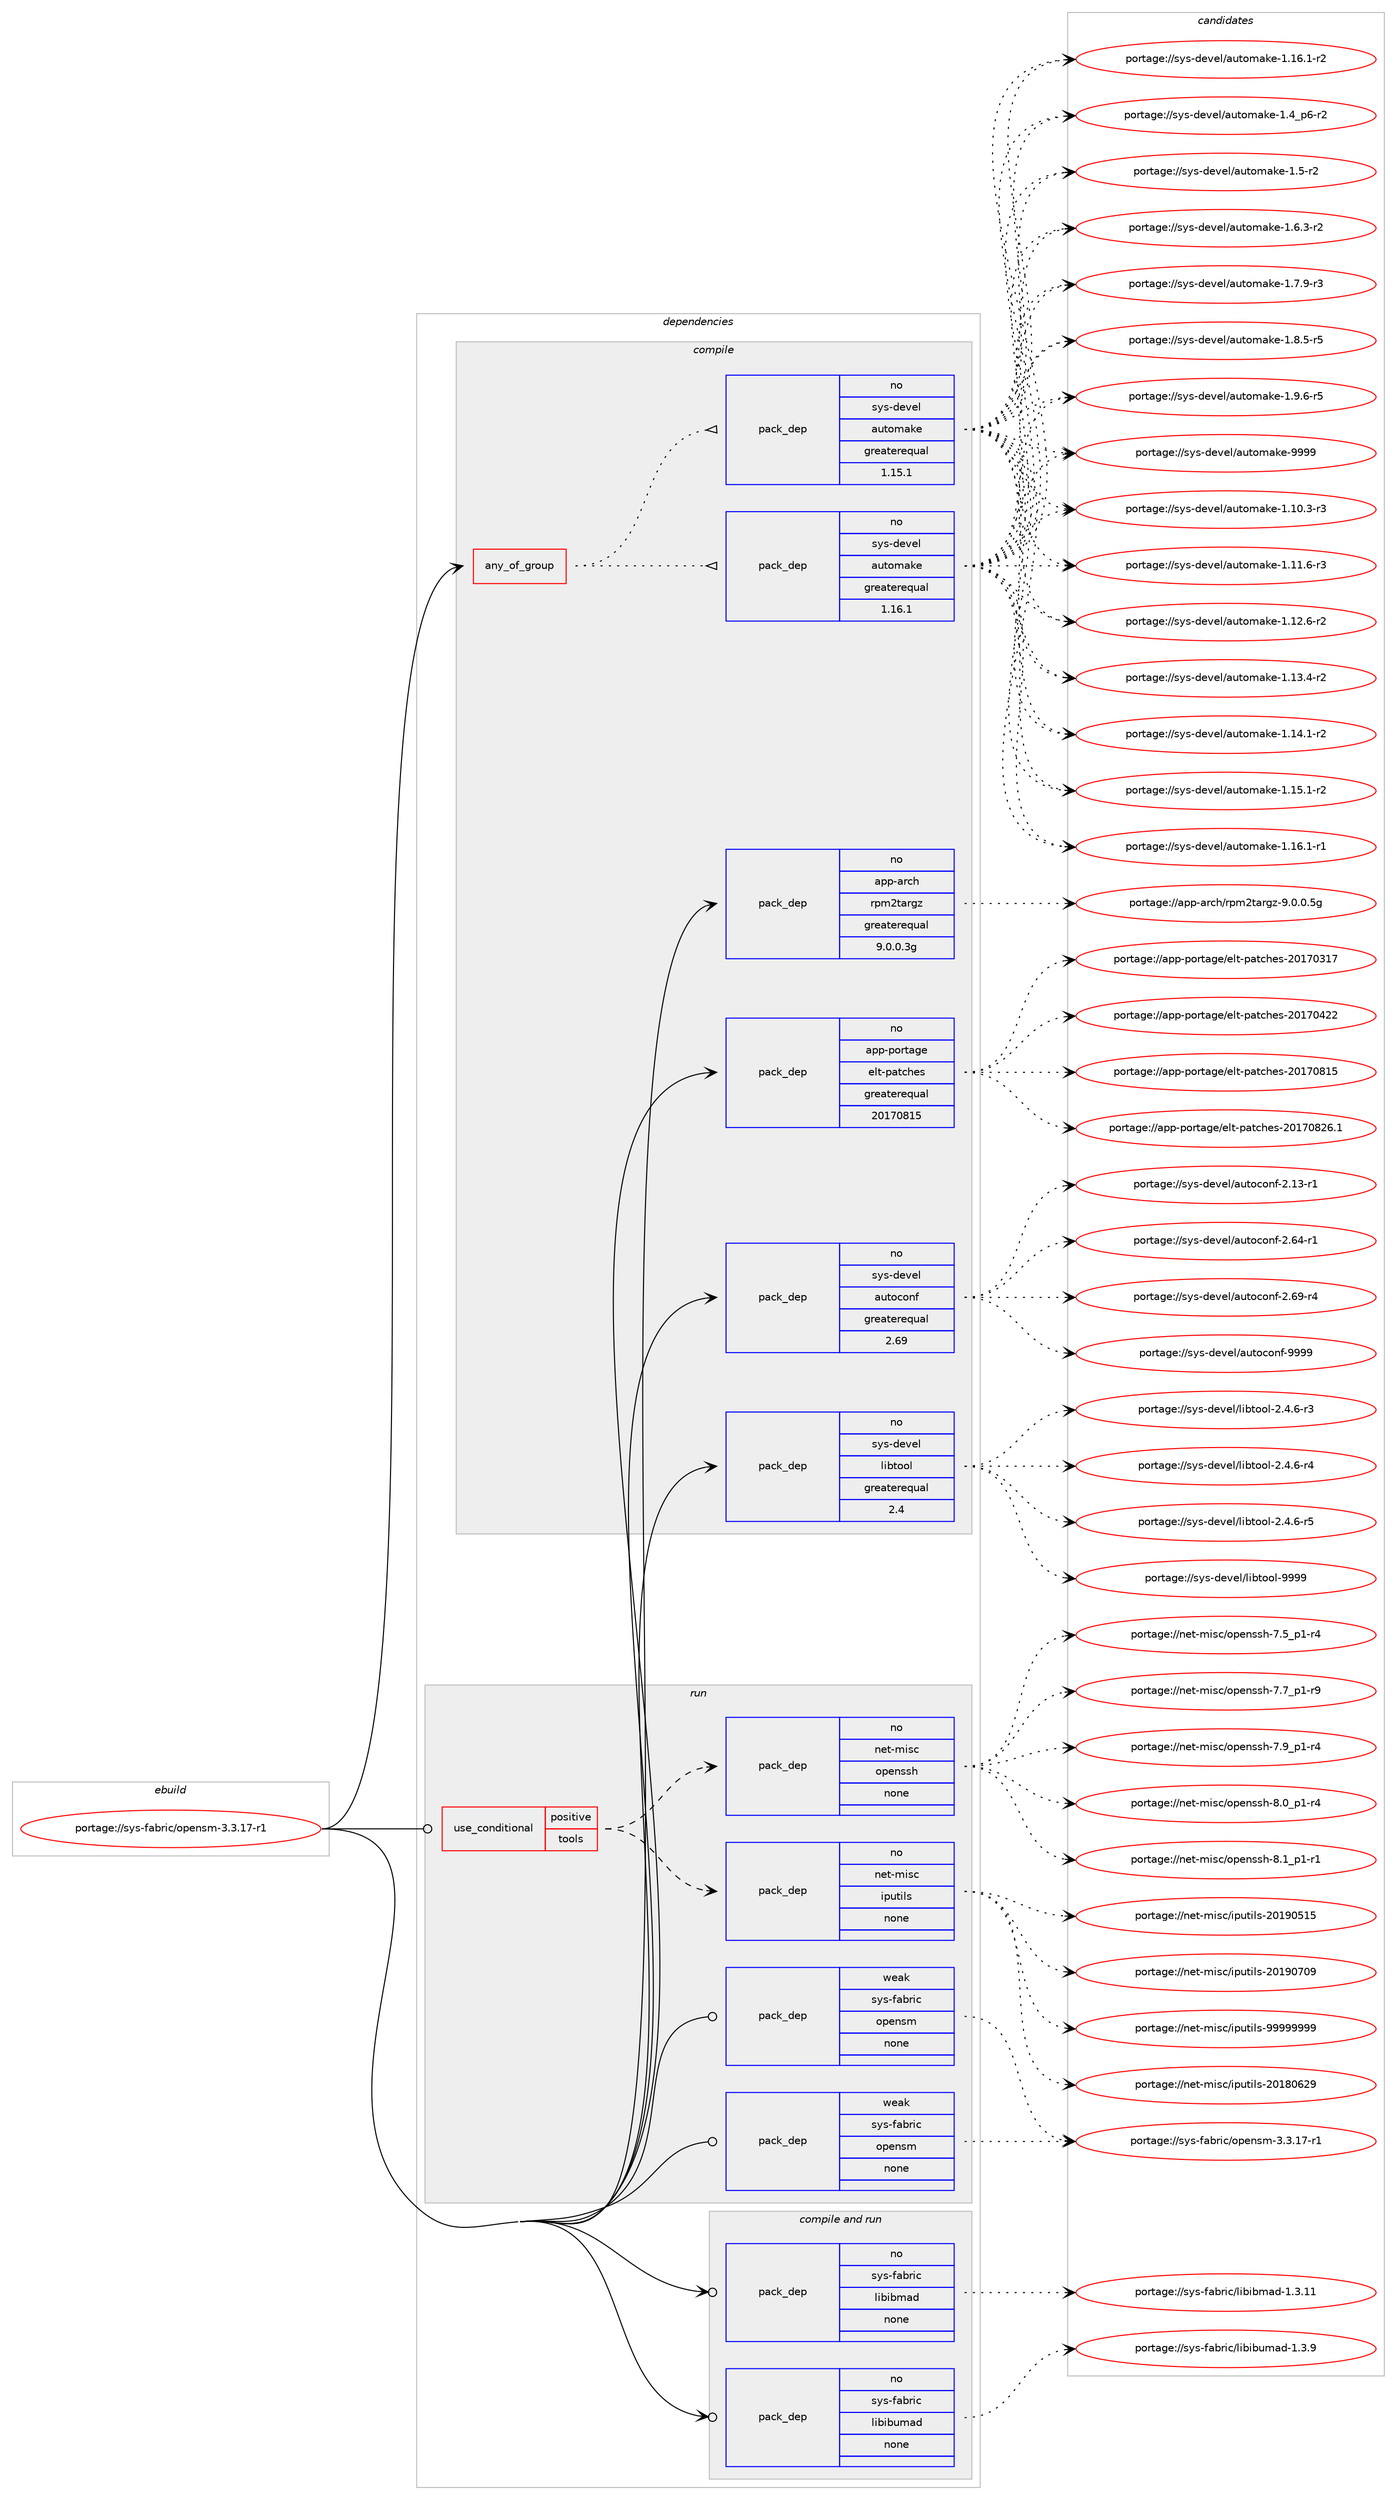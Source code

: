 digraph prolog {

# *************
# Graph options
# *************

newrank=true;
concentrate=true;
compound=true;
graph [rankdir=LR,fontname=Helvetica,fontsize=10,ranksep=1.5];#, ranksep=2.5, nodesep=0.2];
edge  [arrowhead=vee];
node  [fontname=Helvetica,fontsize=10];

# **********
# The ebuild
# **********

subgraph cluster_leftcol {
color=gray;
rank=same;
label=<<i>ebuild</i>>;
id [label="portage://sys-fabric/opensm-3.3.17-r1", color=red, width=4, href="../sys-fabric/opensm-3.3.17-r1.svg"];
}

# ****************
# The dependencies
# ****************

subgraph cluster_midcol {
color=gray;
label=<<i>dependencies</i>>;
subgraph cluster_compile {
fillcolor="#eeeeee";
style=filled;
label=<<i>compile</i>>;
subgraph any6857 {
dependency424380 [label=<<TABLE BORDER="0" CELLBORDER="1" CELLSPACING="0" CELLPADDING="4"><TR><TD CELLPADDING="10">any_of_group</TD></TR></TABLE>>, shape=none, color=red];subgraph pack314569 {
dependency424381 [label=<<TABLE BORDER="0" CELLBORDER="1" CELLSPACING="0" CELLPADDING="4" WIDTH="220"><TR><TD ROWSPAN="6" CELLPADDING="30">pack_dep</TD></TR><TR><TD WIDTH="110">no</TD></TR><TR><TD>sys-devel</TD></TR><TR><TD>automake</TD></TR><TR><TD>greaterequal</TD></TR><TR><TD>1.16.1</TD></TR></TABLE>>, shape=none, color=blue];
}
dependency424380:e -> dependency424381:w [weight=20,style="dotted",arrowhead="oinv"];
subgraph pack314570 {
dependency424382 [label=<<TABLE BORDER="0" CELLBORDER="1" CELLSPACING="0" CELLPADDING="4" WIDTH="220"><TR><TD ROWSPAN="6" CELLPADDING="30">pack_dep</TD></TR><TR><TD WIDTH="110">no</TD></TR><TR><TD>sys-devel</TD></TR><TR><TD>automake</TD></TR><TR><TD>greaterequal</TD></TR><TR><TD>1.15.1</TD></TR></TABLE>>, shape=none, color=blue];
}
dependency424380:e -> dependency424382:w [weight=20,style="dotted",arrowhead="oinv"];
}
id:e -> dependency424380:w [weight=20,style="solid",arrowhead="vee"];
subgraph pack314571 {
dependency424383 [label=<<TABLE BORDER="0" CELLBORDER="1" CELLSPACING="0" CELLPADDING="4" WIDTH="220"><TR><TD ROWSPAN="6" CELLPADDING="30">pack_dep</TD></TR><TR><TD WIDTH="110">no</TD></TR><TR><TD>app-arch</TD></TR><TR><TD>rpm2targz</TD></TR><TR><TD>greaterequal</TD></TR><TR><TD>9.0.0.3g</TD></TR></TABLE>>, shape=none, color=blue];
}
id:e -> dependency424383:w [weight=20,style="solid",arrowhead="vee"];
subgraph pack314572 {
dependency424384 [label=<<TABLE BORDER="0" CELLBORDER="1" CELLSPACING="0" CELLPADDING="4" WIDTH="220"><TR><TD ROWSPAN="6" CELLPADDING="30">pack_dep</TD></TR><TR><TD WIDTH="110">no</TD></TR><TR><TD>app-portage</TD></TR><TR><TD>elt-patches</TD></TR><TR><TD>greaterequal</TD></TR><TR><TD>20170815</TD></TR></TABLE>>, shape=none, color=blue];
}
id:e -> dependency424384:w [weight=20,style="solid",arrowhead="vee"];
subgraph pack314573 {
dependency424385 [label=<<TABLE BORDER="0" CELLBORDER="1" CELLSPACING="0" CELLPADDING="4" WIDTH="220"><TR><TD ROWSPAN="6" CELLPADDING="30">pack_dep</TD></TR><TR><TD WIDTH="110">no</TD></TR><TR><TD>sys-devel</TD></TR><TR><TD>autoconf</TD></TR><TR><TD>greaterequal</TD></TR><TR><TD>2.69</TD></TR></TABLE>>, shape=none, color=blue];
}
id:e -> dependency424385:w [weight=20,style="solid",arrowhead="vee"];
subgraph pack314574 {
dependency424386 [label=<<TABLE BORDER="0" CELLBORDER="1" CELLSPACING="0" CELLPADDING="4" WIDTH="220"><TR><TD ROWSPAN="6" CELLPADDING="30">pack_dep</TD></TR><TR><TD WIDTH="110">no</TD></TR><TR><TD>sys-devel</TD></TR><TR><TD>libtool</TD></TR><TR><TD>greaterequal</TD></TR><TR><TD>2.4</TD></TR></TABLE>>, shape=none, color=blue];
}
id:e -> dependency424386:w [weight=20,style="solid",arrowhead="vee"];
}
subgraph cluster_compileandrun {
fillcolor="#eeeeee";
style=filled;
label=<<i>compile and run</i>>;
subgraph pack314575 {
dependency424387 [label=<<TABLE BORDER="0" CELLBORDER="1" CELLSPACING="0" CELLPADDING="4" WIDTH="220"><TR><TD ROWSPAN="6" CELLPADDING="30">pack_dep</TD></TR><TR><TD WIDTH="110">no</TD></TR><TR><TD>sys-fabric</TD></TR><TR><TD>libibmad</TD></TR><TR><TD>none</TD></TR><TR><TD></TD></TR></TABLE>>, shape=none, color=blue];
}
id:e -> dependency424387:w [weight=20,style="solid",arrowhead="odotvee"];
subgraph pack314576 {
dependency424388 [label=<<TABLE BORDER="0" CELLBORDER="1" CELLSPACING="0" CELLPADDING="4" WIDTH="220"><TR><TD ROWSPAN="6" CELLPADDING="30">pack_dep</TD></TR><TR><TD WIDTH="110">no</TD></TR><TR><TD>sys-fabric</TD></TR><TR><TD>libibumad</TD></TR><TR><TD>none</TD></TR><TR><TD></TD></TR></TABLE>>, shape=none, color=blue];
}
id:e -> dependency424388:w [weight=20,style="solid",arrowhead="odotvee"];
}
subgraph cluster_run {
fillcolor="#eeeeee";
style=filled;
label=<<i>run</i>>;
subgraph cond102719 {
dependency424389 [label=<<TABLE BORDER="0" CELLBORDER="1" CELLSPACING="0" CELLPADDING="4"><TR><TD ROWSPAN="3" CELLPADDING="10">use_conditional</TD></TR><TR><TD>positive</TD></TR><TR><TD>tools</TD></TR></TABLE>>, shape=none, color=red];
subgraph pack314577 {
dependency424390 [label=<<TABLE BORDER="0" CELLBORDER="1" CELLSPACING="0" CELLPADDING="4" WIDTH="220"><TR><TD ROWSPAN="6" CELLPADDING="30">pack_dep</TD></TR><TR><TD WIDTH="110">no</TD></TR><TR><TD>net-misc</TD></TR><TR><TD>iputils</TD></TR><TR><TD>none</TD></TR><TR><TD></TD></TR></TABLE>>, shape=none, color=blue];
}
dependency424389:e -> dependency424390:w [weight=20,style="dashed",arrowhead="vee"];
subgraph pack314578 {
dependency424391 [label=<<TABLE BORDER="0" CELLBORDER="1" CELLSPACING="0" CELLPADDING="4" WIDTH="220"><TR><TD ROWSPAN="6" CELLPADDING="30">pack_dep</TD></TR><TR><TD WIDTH="110">no</TD></TR><TR><TD>net-misc</TD></TR><TR><TD>openssh</TD></TR><TR><TD>none</TD></TR><TR><TD></TD></TR></TABLE>>, shape=none, color=blue];
}
dependency424389:e -> dependency424391:w [weight=20,style="dashed",arrowhead="vee"];
}
id:e -> dependency424389:w [weight=20,style="solid",arrowhead="odot"];
subgraph pack314579 {
dependency424392 [label=<<TABLE BORDER="0" CELLBORDER="1" CELLSPACING="0" CELLPADDING="4" WIDTH="220"><TR><TD ROWSPAN="6" CELLPADDING="30">pack_dep</TD></TR><TR><TD WIDTH="110">weak</TD></TR><TR><TD>sys-fabric</TD></TR><TR><TD>opensm</TD></TR><TR><TD>none</TD></TR><TR><TD></TD></TR></TABLE>>, shape=none, color=blue];
}
id:e -> dependency424392:w [weight=20,style="solid",arrowhead="odot"];
subgraph pack314580 {
dependency424393 [label=<<TABLE BORDER="0" CELLBORDER="1" CELLSPACING="0" CELLPADDING="4" WIDTH="220"><TR><TD ROWSPAN="6" CELLPADDING="30">pack_dep</TD></TR><TR><TD WIDTH="110">weak</TD></TR><TR><TD>sys-fabric</TD></TR><TR><TD>opensm</TD></TR><TR><TD>none</TD></TR><TR><TD></TD></TR></TABLE>>, shape=none, color=blue];
}
id:e -> dependency424393:w [weight=20,style="solid",arrowhead="odot"];
}
}

# **************
# The candidates
# **************

subgraph cluster_choices {
rank=same;
color=gray;
label=<<i>candidates</i>>;

subgraph choice314569 {
color=black;
nodesep=1;
choiceportage11512111545100101118101108479711711611110997107101454946494846514511451 [label="portage://sys-devel/automake-1.10.3-r3", color=red, width=4,href="../sys-devel/automake-1.10.3-r3.svg"];
choiceportage11512111545100101118101108479711711611110997107101454946494946544511451 [label="portage://sys-devel/automake-1.11.6-r3", color=red, width=4,href="../sys-devel/automake-1.11.6-r3.svg"];
choiceportage11512111545100101118101108479711711611110997107101454946495046544511450 [label="portage://sys-devel/automake-1.12.6-r2", color=red, width=4,href="../sys-devel/automake-1.12.6-r2.svg"];
choiceportage11512111545100101118101108479711711611110997107101454946495146524511450 [label="portage://sys-devel/automake-1.13.4-r2", color=red, width=4,href="../sys-devel/automake-1.13.4-r2.svg"];
choiceportage11512111545100101118101108479711711611110997107101454946495246494511450 [label="portage://sys-devel/automake-1.14.1-r2", color=red, width=4,href="../sys-devel/automake-1.14.1-r2.svg"];
choiceportage11512111545100101118101108479711711611110997107101454946495346494511450 [label="portage://sys-devel/automake-1.15.1-r2", color=red, width=4,href="../sys-devel/automake-1.15.1-r2.svg"];
choiceportage11512111545100101118101108479711711611110997107101454946495446494511449 [label="portage://sys-devel/automake-1.16.1-r1", color=red, width=4,href="../sys-devel/automake-1.16.1-r1.svg"];
choiceportage11512111545100101118101108479711711611110997107101454946495446494511450 [label="portage://sys-devel/automake-1.16.1-r2", color=red, width=4,href="../sys-devel/automake-1.16.1-r2.svg"];
choiceportage115121115451001011181011084797117116111109971071014549465295112544511450 [label="portage://sys-devel/automake-1.4_p6-r2", color=red, width=4,href="../sys-devel/automake-1.4_p6-r2.svg"];
choiceportage11512111545100101118101108479711711611110997107101454946534511450 [label="portage://sys-devel/automake-1.5-r2", color=red, width=4,href="../sys-devel/automake-1.5-r2.svg"];
choiceportage115121115451001011181011084797117116111109971071014549465446514511450 [label="portage://sys-devel/automake-1.6.3-r2", color=red, width=4,href="../sys-devel/automake-1.6.3-r2.svg"];
choiceportage115121115451001011181011084797117116111109971071014549465546574511451 [label="portage://sys-devel/automake-1.7.9-r3", color=red, width=4,href="../sys-devel/automake-1.7.9-r3.svg"];
choiceportage115121115451001011181011084797117116111109971071014549465646534511453 [label="portage://sys-devel/automake-1.8.5-r5", color=red, width=4,href="../sys-devel/automake-1.8.5-r5.svg"];
choiceportage115121115451001011181011084797117116111109971071014549465746544511453 [label="portage://sys-devel/automake-1.9.6-r5", color=red, width=4,href="../sys-devel/automake-1.9.6-r5.svg"];
choiceportage115121115451001011181011084797117116111109971071014557575757 [label="portage://sys-devel/automake-9999", color=red, width=4,href="../sys-devel/automake-9999.svg"];
dependency424381:e -> choiceportage11512111545100101118101108479711711611110997107101454946494846514511451:w [style=dotted,weight="100"];
dependency424381:e -> choiceportage11512111545100101118101108479711711611110997107101454946494946544511451:w [style=dotted,weight="100"];
dependency424381:e -> choiceportage11512111545100101118101108479711711611110997107101454946495046544511450:w [style=dotted,weight="100"];
dependency424381:e -> choiceportage11512111545100101118101108479711711611110997107101454946495146524511450:w [style=dotted,weight="100"];
dependency424381:e -> choiceportage11512111545100101118101108479711711611110997107101454946495246494511450:w [style=dotted,weight="100"];
dependency424381:e -> choiceportage11512111545100101118101108479711711611110997107101454946495346494511450:w [style=dotted,weight="100"];
dependency424381:e -> choiceportage11512111545100101118101108479711711611110997107101454946495446494511449:w [style=dotted,weight="100"];
dependency424381:e -> choiceportage11512111545100101118101108479711711611110997107101454946495446494511450:w [style=dotted,weight="100"];
dependency424381:e -> choiceportage115121115451001011181011084797117116111109971071014549465295112544511450:w [style=dotted,weight="100"];
dependency424381:e -> choiceportage11512111545100101118101108479711711611110997107101454946534511450:w [style=dotted,weight="100"];
dependency424381:e -> choiceportage115121115451001011181011084797117116111109971071014549465446514511450:w [style=dotted,weight="100"];
dependency424381:e -> choiceportage115121115451001011181011084797117116111109971071014549465546574511451:w [style=dotted,weight="100"];
dependency424381:e -> choiceportage115121115451001011181011084797117116111109971071014549465646534511453:w [style=dotted,weight="100"];
dependency424381:e -> choiceportage115121115451001011181011084797117116111109971071014549465746544511453:w [style=dotted,weight="100"];
dependency424381:e -> choiceportage115121115451001011181011084797117116111109971071014557575757:w [style=dotted,weight="100"];
}
subgraph choice314570 {
color=black;
nodesep=1;
choiceportage11512111545100101118101108479711711611110997107101454946494846514511451 [label="portage://sys-devel/automake-1.10.3-r3", color=red, width=4,href="../sys-devel/automake-1.10.3-r3.svg"];
choiceportage11512111545100101118101108479711711611110997107101454946494946544511451 [label="portage://sys-devel/automake-1.11.6-r3", color=red, width=4,href="../sys-devel/automake-1.11.6-r3.svg"];
choiceportage11512111545100101118101108479711711611110997107101454946495046544511450 [label="portage://sys-devel/automake-1.12.6-r2", color=red, width=4,href="../sys-devel/automake-1.12.6-r2.svg"];
choiceportage11512111545100101118101108479711711611110997107101454946495146524511450 [label="portage://sys-devel/automake-1.13.4-r2", color=red, width=4,href="../sys-devel/automake-1.13.4-r2.svg"];
choiceportage11512111545100101118101108479711711611110997107101454946495246494511450 [label="portage://sys-devel/automake-1.14.1-r2", color=red, width=4,href="../sys-devel/automake-1.14.1-r2.svg"];
choiceportage11512111545100101118101108479711711611110997107101454946495346494511450 [label="portage://sys-devel/automake-1.15.1-r2", color=red, width=4,href="../sys-devel/automake-1.15.1-r2.svg"];
choiceportage11512111545100101118101108479711711611110997107101454946495446494511449 [label="portage://sys-devel/automake-1.16.1-r1", color=red, width=4,href="../sys-devel/automake-1.16.1-r1.svg"];
choiceportage11512111545100101118101108479711711611110997107101454946495446494511450 [label="portage://sys-devel/automake-1.16.1-r2", color=red, width=4,href="../sys-devel/automake-1.16.1-r2.svg"];
choiceportage115121115451001011181011084797117116111109971071014549465295112544511450 [label="portage://sys-devel/automake-1.4_p6-r2", color=red, width=4,href="../sys-devel/automake-1.4_p6-r2.svg"];
choiceportage11512111545100101118101108479711711611110997107101454946534511450 [label="portage://sys-devel/automake-1.5-r2", color=red, width=4,href="../sys-devel/automake-1.5-r2.svg"];
choiceportage115121115451001011181011084797117116111109971071014549465446514511450 [label="portage://sys-devel/automake-1.6.3-r2", color=red, width=4,href="../sys-devel/automake-1.6.3-r2.svg"];
choiceportage115121115451001011181011084797117116111109971071014549465546574511451 [label="portage://sys-devel/automake-1.7.9-r3", color=red, width=4,href="../sys-devel/automake-1.7.9-r3.svg"];
choiceportage115121115451001011181011084797117116111109971071014549465646534511453 [label="portage://sys-devel/automake-1.8.5-r5", color=red, width=4,href="../sys-devel/automake-1.8.5-r5.svg"];
choiceportage115121115451001011181011084797117116111109971071014549465746544511453 [label="portage://sys-devel/automake-1.9.6-r5", color=red, width=4,href="../sys-devel/automake-1.9.6-r5.svg"];
choiceportage115121115451001011181011084797117116111109971071014557575757 [label="portage://sys-devel/automake-9999", color=red, width=4,href="../sys-devel/automake-9999.svg"];
dependency424382:e -> choiceportage11512111545100101118101108479711711611110997107101454946494846514511451:w [style=dotted,weight="100"];
dependency424382:e -> choiceportage11512111545100101118101108479711711611110997107101454946494946544511451:w [style=dotted,weight="100"];
dependency424382:e -> choiceportage11512111545100101118101108479711711611110997107101454946495046544511450:w [style=dotted,weight="100"];
dependency424382:e -> choiceportage11512111545100101118101108479711711611110997107101454946495146524511450:w [style=dotted,weight="100"];
dependency424382:e -> choiceportage11512111545100101118101108479711711611110997107101454946495246494511450:w [style=dotted,weight="100"];
dependency424382:e -> choiceportage11512111545100101118101108479711711611110997107101454946495346494511450:w [style=dotted,weight="100"];
dependency424382:e -> choiceportage11512111545100101118101108479711711611110997107101454946495446494511449:w [style=dotted,weight="100"];
dependency424382:e -> choiceportage11512111545100101118101108479711711611110997107101454946495446494511450:w [style=dotted,weight="100"];
dependency424382:e -> choiceportage115121115451001011181011084797117116111109971071014549465295112544511450:w [style=dotted,weight="100"];
dependency424382:e -> choiceportage11512111545100101118101108479711711611110997107101454946534511450:w [style=dotted,weight="100"];
dependency424382:e -> choiceportage115121115451001011181011084797117116111109971071014549465446514511450:w [style=dotted,weight="100"];
dependency424382:e -> choiceportage115121115451001011181011084797117116111109971071014549465546574511451:w [style=dotted,weight="100"];
dependency424382:e -> choiceportage115121115451001011181011084797117116111109971071014549465646534511453:w [style=dotted,weight="100"];
dependency424382:e -> choiceportage115121115451001011181011084797117116111109971071014549465746544511453:w [style=dotted,weight="100"];
dependency424382:e -> choiceportage115121115451001011181011084797117116111109971071014557575757:w [style=dotted,weight="100"];
}
subgraph choice314571 {
color=black;
nodesep=1;
choiceportage971121124597114991044711411210950116971141031224557464846484653103 [label="portage://app-arch/rpm2targz-9.0.0.5g", color=red, width=4,href="../app-arch/rpm2targz-9.0.0.5g.svg"];
dependency424383:e -> choiceportage971121124597114991044711411210950116971141031224557464846484653103:w [style=dotted,weight="100"];
}
subgraph choice314572 {
color=black;
nodesep=1;
choiceportage97112112451121111141169710310147101108116451129711699104101115455048495548514955 [label="portage://app-portage/elt-patches-20170317", color=red, width=4,href="../app-portage/elt-patches-20170317.svg"];
choiceportage97112112451121111141169710310147101108116451129711699104101115455048495548525050 [label="portage://app-portage/elt-patches-20170422", color=red, width=4,href="../app-portage/elt-patches-20170422.svg"];
choiceportage97112112451121111141169710310147101108116451129711699104101115455048495548564953 [label="portage://app-portage/elt-patches-20170815", color=red, width=4,href="../app-portage/elt-patches-20170815.svg"];
choiceportage971121124511211111411697103101471011081164511297116991041011154550484955485650544649 [label="portage://app-portage/elt-patches-20170826.1", color=red, width=4,href="../app-portage/elt-patches-20170826.1.svg"];
dependency424384:e -> choiceportage97112112451121111141169710310147101108116451129711699104101115455048495548514955:w [style=dotted,weight="100"];
dependency424384:e -> choiceportage97112112451121111141169710310147101108116451129711699104101115455048495548525050:w [style=dotted,weight="100"];
dependency424384:e -> choiceportage97112112451121111141169710310147101108116451129711699104101115455048495548564953:w [style=dotted,weight="100"];
dependency424384:e -> choiceportage971121124511211111411697103101471011081164511297116991041011154550484955485650544649:w [style=dotted,weight="100"];
}
subgraph choice314573 {
color=black;
nodesep=1;
choiceportage1151211154510010111810110847971171161119911111010245504649514511449 [label="portage://sys-devel/autoconf-2.13-r1", color=red, width=4,href="../sys-devel/autoconf-2.13-r1.svg"];
choiceportage1151211154510010111810110847971171161119911111010245504654524511449 [label="portage://sys-devel/autoconf-2.64-r1", color=red, width=4,href="../sys-devel/autoconf-2.64-r1.svg"];
choiceportage1151211154510010111810110847971171161119911111010245504654574511452 [label="portage://sys-devel/autoconf-2.69-r4", color=red, width=4,href="../sys-devel/autoconf-2.69-r4.svg"];
choiceportage115121115451001011181011084797117116111991111101024557575757 [label="portage://sys-devel/autoconf-9999", color=red, width=4,href="../sys-devel/autoconf-9999.svg"];
dependency424385:e -> choiceportage1151211154510010111810110847971171161119911111010245504649514511449:w [style=dotted,weight="100"];
dependency424385:e -> choiceportage1151211154510010111810110847971171161119911111010245504654524511449:w [style=dotted,weight="100"];
dependency424385:e -> choiceportage1151211154510010111810110847971171161119911111010245504654574511452:w [style=dotted,weight="100"];
dependency424385:e -> choiceportage115121115451001011181011084797117116111991111101024557575757:w [style=dotted,weight="100"];
}
subgraph choice314574 {
color=black;
nodesep=1;
choiceportage1151211154510010111810110847108105981161111111084550465246544511451 [label="portage://sys-devel/libtool-2.4.6-r3", color=red, width=4,href="../sys-devel/libtool-2.4.6-r3.svg"];
choiceportage1151211154510010111810110847108105981161111111084550465246544511452 [label="portage://sys-devel/libtool-2.4.6-r4", color=red, width=4,href="../sys-devel/libtool-2.4.6-r4.svg"];
choiceportage1151211154510010111810110847108105981161111111084550465246544511453 [label="portage://sys-devel/libtool-2.4.6-r5", color=red, width=4,href="../sys-devel/libtool-2.4.6-r5.svg"];
choiceportage1151211154510010111810110847108105981161111111084557575757 [label="portage://sys-devel/libtool-9999", color=red, width=4,href="../sys-devel/libtool-9999.svg"];
dependency424386:e -> choiceportage1151211154510010111810110847108105981161111111084550465246544511451:w [style=dotted,weight="100"];
dependency424386:e -> choiceportage1151211154510010111810110847108105981161111111084550465246544511452:w [style=dotted,weight="100"];
dependency424386:e -> choiceportage1151211154510010111810110847108105981161111111084550465246544511453:w [style=dotted,weight="100"];
dependency424386:e -> choiceportage1151211154510010111810110847108105981161111111084557575757:w [style=dotted,weight="100"];
}
subgraph choice314575 {
color=black;
nodesep=1;
choiceportage115121115451029798114105994710810598105981099710045494651464949 [label="portage://sys-fabric/libibmad-1.3.11", color=red, width=4,href="../sys-fabric/libibmad-1.3.11.svg"];
dependency424387:e -> choiceportage115121115451029798114105994710810598105981099710045494651464949:w [style=dotted,weight="100"];
}
subgraph choice314576 {
color=black;
nodesep=1;
choiceportage1151211154510297981141059947108105981059811710997100454946514657 [label="portage://sys-fabric/libibumad-1.3.9", color=red, width=4,href="../sys-fabric/libibumad-1.3.9.svg"];
dependency424388:e -> choiceportage1151211154510297981141059947108105981059811710997100454946514657:w [style=dotted,weight="100"];
}
subgraph choice314577 {
color=black;
nodesep=1;
choiceportage110101116451091051159947105112117116105108115455048495648545057 [label="portage://net-misc/iputils-20180629", color=red, width=4,href="../net-misc/iputils-20180629.svg"];
choiceportage110101116451091051159947105112117116105108115455048495748534953 [label="portage://net-misc/iputils-20190515", color=red, width=4,href="../net-misc/iputils-20190515.svg"];
choiceportage110101116451091051159947105112117116105108115455048495748554857 [label="portage://net-misc/iputils-20190709", color=red, width=4,href="../net-misc/iputils-20190709.svg"];
choiceportage110101116451091051159947105112117116105108115455757575757575757 [label="portage://net-misc/iputils-99999999", color=red, width=4,href="../net-misc/iputils-99999999.svg"];
dependency424390:e -> choiceportage110101116451091051159947105112117116105108115455048495648545057:w [style=dotted,weight="100"];
dependency424390:e -> choiceportage110101116451091051159947105112117116105108115455048495748534953:w [style=dotted,weight="100"];
dependency424390:e -> choiceportage110101116451091051159947105112117116105108115455048495748554857:w [style=dotted,weight="100"];
dependency424390:e -> choiceportage110101116451091051159947105112117116105108115455757575757575757:w [style=dotted,weight="100"];
}
subgraph choice314578 {
color=black;
nodesep=1;
choiceportage1101011164510910511599471111121011101151151044555465395112494511452 [label="portage://net-misc/openssh-7.5_p1-r4", color=red, width=4,href="../net-misc/openssh-7.5_p1-r4.svg"];
choiceportage1101011164510910511599471111121011101151151044555465595112494511457 [label="portage://net-misc/openssh-7.7_p1-r9", color=red, width=4,href="../net-misc/openssh-7.7_p1-r9.svg"];
choiceportage1101011164510910511599471111121011101151151044555465795112494511452 [label="portage://net-misc/openssh-7.9_p1-r4", color=red, width=4,href="../net-misc/openssh-7.9_p1-r4.svg"];
choiceportage1101011164510910511599471111121011101151151044556464895112494511452 [label="portage://net-misc/openssh-8.0_p1-r4", color=red, width=4,href="../net-misc/openssh-8.0_p1-r4.svg"];
choiceportage1101011164510910511599471111121011101151151044556464995112494511449 [label="portage://net-misc/openssh-8.1_p1-r1", color=red, width=4,href="../net-misc/openssh-8.1_p1-r1.svg"];
dependency424391:e -> choiceportage1101011164510910511599471111121011101151151044555465395112494511452:w [style=dotted,weight="100"];
dependency424391:e -> choiceportage1101011164510910511599471111121011101151151044555465595112494511457:w [style=dotted,weight="100"];
dependency424391:e -> choiceportage1101011164510910511599471111121011101151151044555465795112494511452:w [style=dotted,weight="100"];
dependency424391:e -> choiceportage1101011164510910511599471111121011101151151044556464895112494511452:w [style=dotted,weight="100"];
dependency424391:e -> choiceportage1101011164510910511599471111121011101151151044556464995112494511449:w [style=dotted,weight="100"];
}
subgraph choice314579 {
color=black;
nodesep=1;
choiceportage1151211154510297981141059947111112101110115109455146514649554511449 [label="portage://sys-fabric/opensm-3.3.17-r1", color=red, width=4,href="../sys-fabric/opensm-3.3.17-r1.svg"];
dependency424392:e -> choiceportage1151211154510297981141059947111112101110115109455146514649554511449:w [style=dotted,weight="100"];
}
subgraph choice314580 {
color=black;
nodesep=1;
choiceportage1151211154510297981141059947111112101110115109455146514649554511449 [label="portage://sys-fabric/opensm-3.3.17-r1", color=red, width=4,href="../sys-fabric/opensm-3.3.17-r1.svg"];
dependency424393:e -> choiceportage1151211154510297981141059947111112101110115109455146514649554511449:w [style=dotted,weight="100"];
}
}

}

